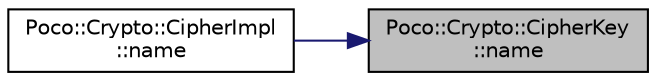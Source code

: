 digraph "Poco::Crypto::CipherKey::name"
{
 // LATEX_PDF_SIZE
  edge [fontname="Helvetica",fontsize="10",labelfontname="Helvetica",labelfontsize="10"];
  node [fontname="Helvetica",fontsize="10",shape=record];
  rankdir="RL";
  Node1 [label="Poco::Crypto::CipherKey\l::name",height=0.2,width=0.4,color="black", fillcolor="grey75", style="filled", fontcolor="black",tooltip="Destroys the CipherKeyImpl."];
  Node1 -> Node2 [dir="back",color="midnightblue",fontsize="10",style="solid",fontname="Helvetica"];
  Node2 [label="Poco::Crypto::CipherImpl\l::name",height=0.2,width=0.4,color="black", fillcolor="white", style="filled",URL="$classPoco_1_1Crypto_1_1CipherImpl.html#a9026ae73def0167617cc9cb475397cb6",tooltip="Destroys the CipherImpl."];
}
